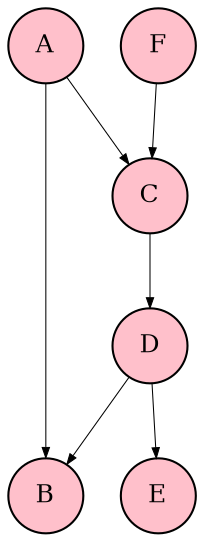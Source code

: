 digraph Example1 {
    node [shape=circle, style=filled, fillcolor=pink, fontcolor=black, fontsize=12, width=0.5, height=0.5];
    edge [len=2.0, penwidth=0.5, arrowsize=0.5];

    A,B,C,D,E,F

    A -> B
    A -> C

    C -> D

    D -> B
    D -> E

    F -> C
}

digraph AgeGame {
    node [shape=circle, style=filled, fillcolor=pink, fontcolor=black, fontsize=12, width=1.0, height=1.0, fontname="Courier", penwidth=0.5];
    edge [len=2.0, penwidth=0.5, arrowsize=0.5];

    Steve -> Mei
    Mei -> Noor
    Steve -> Amir
    Amir -> Noor
    Mei -> Sofia
    Mei -> Zara
    Dmitri -> Zara
    Sofia -> Amir
    Amir -> Dmitri
    Dmitri -> Kendrick
    Kendrick -> Zara
}
